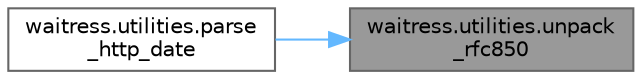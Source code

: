 digraph "waitress.utilities.unpack_rfc850"
{
 // LATEX_PDF_SIZE
  bgcolor="transparent";
  edge [fontname=Helvetica,fontsize=10,labelfontname=Helvetica,labelfontsize=10];
  node [fontname=Helvetica,fontsize=10,shape=box,height=0.2,width=0.4];
  rankdir="RL";
  Node1 [id="Node000001",label="waitress.utilities.unpack\l_rfc850",height=0.2,width=0.4,color="gray40", fillcolor="grey60", style="filled", fontcolor="black",tooltip=" "];
  Node1 -> Node2 [id="edge1_Node000001_Node000002",dir="back",color="steelblue1",style="solid",tooltip=" "];
  Node2 [id="Node000002",label="waitress.utilities.parse\l_http_date",height=0.2,width=0.4,color="grey40", fillcolor="white", style="filled",URL="$namespacewaitress_1_1utilities.html#a35c13714a940aedd2ff41f9fea5adbcf",tooltip=" "];
}
